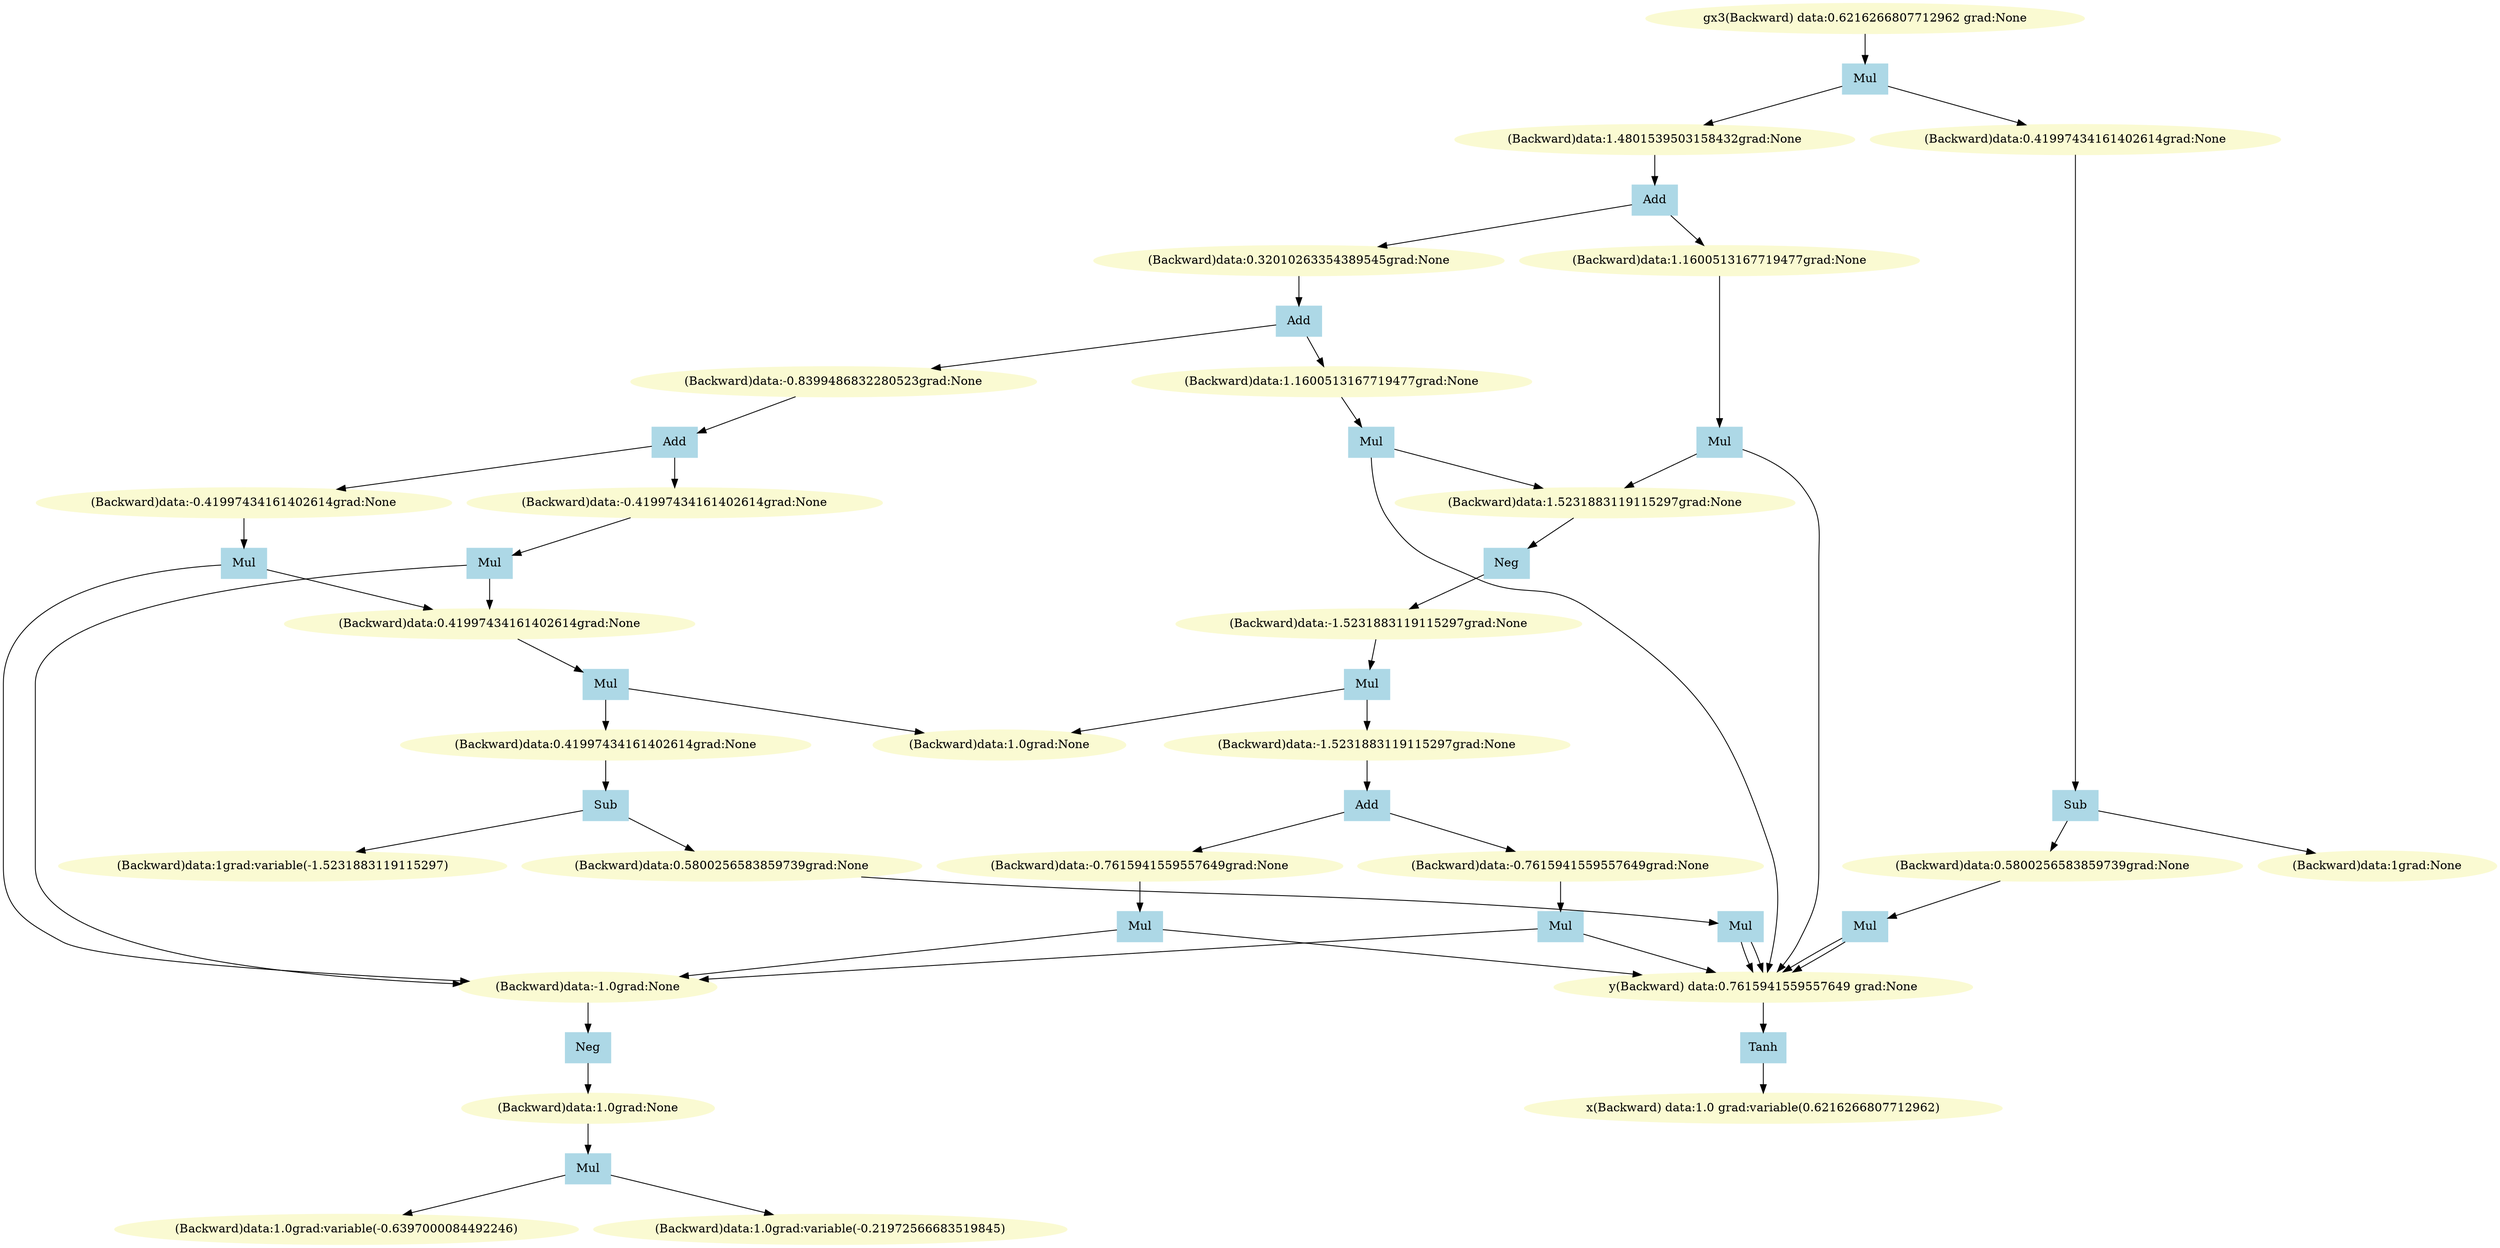 digraph g {
Backward2093505505216 [label="gx3(Backward) data:0.6216266807712962 grad:None", color=lightgoldenrodyellow, style=filled]
Backward2093505505120 [label ="Mul", color=lightblue, style=filled, shape=box]
Backward2093505505120 -> Backward2093505503872
Backward2093505505120 -> Backward2093505505024
Backward2093505505216 -> Backward2093505505120
Backward2093505503872 [label="(Backward)data:1.4801539503158432grad:None", color=lightgoldenrodyellow, style=filled]
Backward2093505505024 [label="(Backward)data:0.41997434161402614grad:None", color=lightgoldenrodyellow, style=filled]
Backward2093505504832 [label ="Sub", color=lightblue, style=filled, shape=box]
Backward2093505504832 -> Backward2093505504928
Backward2093505504832 -> Backward2093505504736
Backward2093505505024 -> Backward2093505504832
Backward2093505504928 [label="(Backward)data:1grad:None", color=lightgoldenrodyellow, style=filled]
Backward2093505504736 [label="(Backward)data:0.5800256583859739grad:None", color=lightgoldenrodyellow, style=filled]
Backward2093505504448 [label ="Mul", color=lightblue, style=filled, shape=box]
Backward2093505504448 -> Backward2093464256128
Backward2093505504448 -> Backward2093464256128
Backward2093505504736 -> Backward2093505504448
Backward2093464256128 [label="y(Backward) data:0.7615941559557649 grad:None", color=lightgoldenrodyellow, style=filled]
Backward2093464256128 [label="y(Backward) data:0.7615941559557649 grad:None", color=lightgoldenrodyellow, style=filled]
Backward2093464255216 [label ="Tanh", color=lightblue, style=filled, shape=box]
Backward2093464255216 -> Backward2093464256272
Backward2093464256128 -> Backward2093464255216
Backward2093464256272 [label="x(Backward) data:1.0 grad:variable(0.6216266807712962)", color=lightgoldenrodyellow, style=filled]
Backward2093505503776 [label ="Add", color=lightblue, style=filled, shape=box]
Backward2093505503776 -> Backward2093505503680
Backward2093505503776 -> Backward2093505503392
Backward2093505503872 -> Backward2093505503776
Backward2093505503680 [label="(Backward)data:0.32010263354389545grad:None", color=lightgoldenrodyellow, style=filled]
Backward2093505503392 [label="(Backward)data:1.1600513167719477grad:None", color=lightgoldenrodyellow, style=filled]
Backward2093505503296 [label ="Mul", color=lightblue, style=filled, shape=box]
Backward2093505503296 -> Backward2093505490656
Backward2093505503296 -> Backward2093464256128
Backward2093505503392 -> Backward2093505503296
Backward2093505490656 [label="(Backward)data:1.5231883119115297grad:None", color=lightgoldenrodyellow, style=filled]
Backward2093464256128 [label="y(Backward) data:0.7615941559557649 grad:None", color=lightgoldenrodyellow, style=filled]
Backward2093505490176 [label ="Neg", color=lightblue, style=filled, shape=box]
Backward2093505490176 -> Backward2093505489312
Backward2093505490656 -> Backward2093505490176
Backward2093505489312 [label="(Backward)data:-1.5231883119115297grad:None", color=lightgoldenrodyellow, style=filled]
Backward2093505489216 [label ="Mul", color=lightblue, style=filled, shape=box]
Backward2093505489216 -> Backward2093505487056
Backward2093505489216 -> Backward2093505488448
Backward2093505489312 -> Backward2093505489216
Backward2093505487056 [label="(Backward)data:1.0grad:None", color=lightgoldenrodyellow, style=filled]
Backward2093505488448 [label="(Backward)data:-1.5231883119115297grad:None", color=lightgoldenrodyellow, style=filled]
Backward2093505488352 [label ="Add", color=lightblue, style=filled, shape=box]
Backward2093505488352 -> Backward2093505487968
Backward2093505488352 -> Backward2093505488160
Backward2093505488448 -> Backward2093505488352
Backward2093505487968 [label="(Backward)data:-0.7615941559557649grad:None", color=lightgoldenrodyellow, style=filled]
Backward2093505488160 [label="(Backward)data:-0.7615941559557649grad:None", color=lightgoldenrodyellow, style=filled]
Backward2093505488064 [label ="Mul", color=lightblue, style=filled, shape=box]
Backward2093505488064 -> Backward2093505487776
Backward2093505488064 -> Backward2093464256128
Backward2093505488160 -> Backward2093505488064
Backward2093505487776 [label="(Backward)data:-1.0grad:None", color=lightgoldenrodyellow, style=filled]
Backward2093464256128 [label="y(Backward) data:0.7615941559557649 grad:None", color=lightgoldenrodyellow, style=filled]
Backward2093505487680 [label ="Neg", color=lightblue, style=filled, shape=box]
Backward2093505487680 -> Backward2093505487584
Backward2093505487776 -> Backward2093505487680
Backward2093505487584 [label="(Backward)data:1.0grad:None", color=lightgoldenrodyellow, style=filled]
Backward2093505487488 [label ="Mul", color=lightblue, style=filled, shape=box]
Backward2093505487488 -> Backward2093505487200
Backward2093505487488 -> Backward2093505449312
Backward2093505487584 -> Backward2093505487488
Backward2093505487200 [label="(Backward)data:1.0grad:variable(-0.6397000084492246)", color=lightgoldenrodyellow, style=filled]
Backward2093505449312 [label="(Backward)data:1.0grad:variable(-0.21972566683519845)", color=lightgoldenrodyellow, style=filled]
Backward2093505487872 [label ="Mul", color=lightblue, style=filled, shape=box]
Backward2093505487872 -> Backward2093505487776
Backward2093505487872 -> Backward2093464256128
Backward2093505487968 -> Backward2093505487872
Backward2093505487776 [label="(Backward)data:-1.0grad:None", color=lightgoldenrodyellow, style=filled]
Backward2093464256128 [label="y(Backward) data:0.7615941559557649 grad:None", color=lightgoldenrodyellow, style=filled]
Backward2093505503584 [label ="Add", color=lightblue, style=filled, shape=box]
Backward2093505503584 -> Backward2093505490560
Backward2093505503584 -> Backward2093505490848
Backward2093505503680 -> Backward2093505503584
Backward2093505490560 [label="(Backward)data:-0.8399486832280523grad:None", color=lightgoldenrodyellow, style=filled]
Backward2093505490848 [label="(Backward)data:1.1600513167719477grad:None", color=lightgoldenrodyellow, style=filled]
Backward2093505490752 [label ="Mul", color=lightblue, style=filled, shape=box]
Backward2093505490752 -> Backward2093505490656
Backward2093505490752 -> Backward2093464256128
Backward2093505490848 -> Backward2093505490752
Backward2093505490656 [label="(Backward)data:1.5231883119115297grad:None", color=lightgoldenrodyellow, style=filled]
Backward2093464256128 [label="y(Backward) data:0.7615941559557649 grad:None", color=lightgoldenrodyellow, style=filled]
Backward2093505490464 [label ="Add", color=lightblue, style=filled, shape=box]
Backward2093505490464 -> Backward2093505489696
Backward2093505490464 -> Backward2093505490080
Backward2093505490560 -> Backward2093505490464
Backward2093505489696 [label="(Backward)data:-0.41997434161402614grad:None", color=lightgoldenrodyellow, style=filled]
Backward2093505490080 [label="(Backward)data:-0.41997434161402614grad:None", color=lightgoldenrodyellow, style=filled]
Backward2093505489984 [label ="Mul", color=lightblue, style=filled, shape=box]
Backward2093505489984 -> Backward2093505489120
Backward2093505489984 -> Backward2093505487776
Backward2093505490080 -> Backward2093505489984
Backward2093505489120 [label="(Backward)data:0.41997434161402614grad:None", color=lightgoldenrodyellow, style=filled]
Backward2093505487776 [label="(Backward)data:-1.0grad:None", color=lightgoldenrodyellow, style=filled]
Backward2093505486912 [label ="Mul", color=lightblue, style=filled, shape=box]
Backward2093505486912 -> Backward2093505487056
Backward2093505486912 -> Backward2093505488832
Backward2093505489120 -> Backward2093505486912
Backward2093505487056 [label="(Backward)data:1.0grad:None", color=lightgoldenrodyellow, style=filled]
Backward2093505488832 [label="(Backward)data:0.41997434161402614grad:None", color=lightgoldenrodyellow, style=filled]
Backward2093505488640 [label ="Sub", color=lightblue, style=filled, shape=box]
Backward2093505488640 -> Backward2093505488736
Backward2093505488640 -> Backward2093505488544
Backward2093505488832 -> Backward2093505488640
Backward2093505488736 [label="(Backward)data:1grad:variable(-1.5231883119115297)", color=lightgoldenrodyellow, style=filled]
Backward2093505488544 [label="(Backward)data:0.5800256583859739grad:None", color=lightgoldenrodyellow, style=filled]
Backward2093505488256 [label ="Mul", color=lightblue, style=filled, shape=box]
Backward2093505488256 -> Backward2093464256128
Backward2093505488256 -> Backward2093464256128
Backward2093505488544 -> Backward2093505488256
Backward2093464256128 [label="y(Backward) data:0.7615941559557649 grad:None", color=lightgoldenrodyellow, style=filled]
Backward2093464256128 [label="y(Backward) data:0.7615941559557649 grad:None", color=lightgoldenrodyellow, style=filled]
Backward2093505489600 [label ="Mul", color=lightblue, style=filled, shape=box]
Backward2093505489600 -> Backward2093505489120
Backward2093505489600 -> Backward2093505487776
Backward2093505489696 -> Backward2093505489600
Backward2093505489120 [label="(Backward)data:0.41997434161402614grad:None", color=lightgoldenrodyellow, style=filled]
Backward2093505487776 [label="(Backward)data:-1.0grad:None", color=lightgoldenrodyellow, style=filled]
}